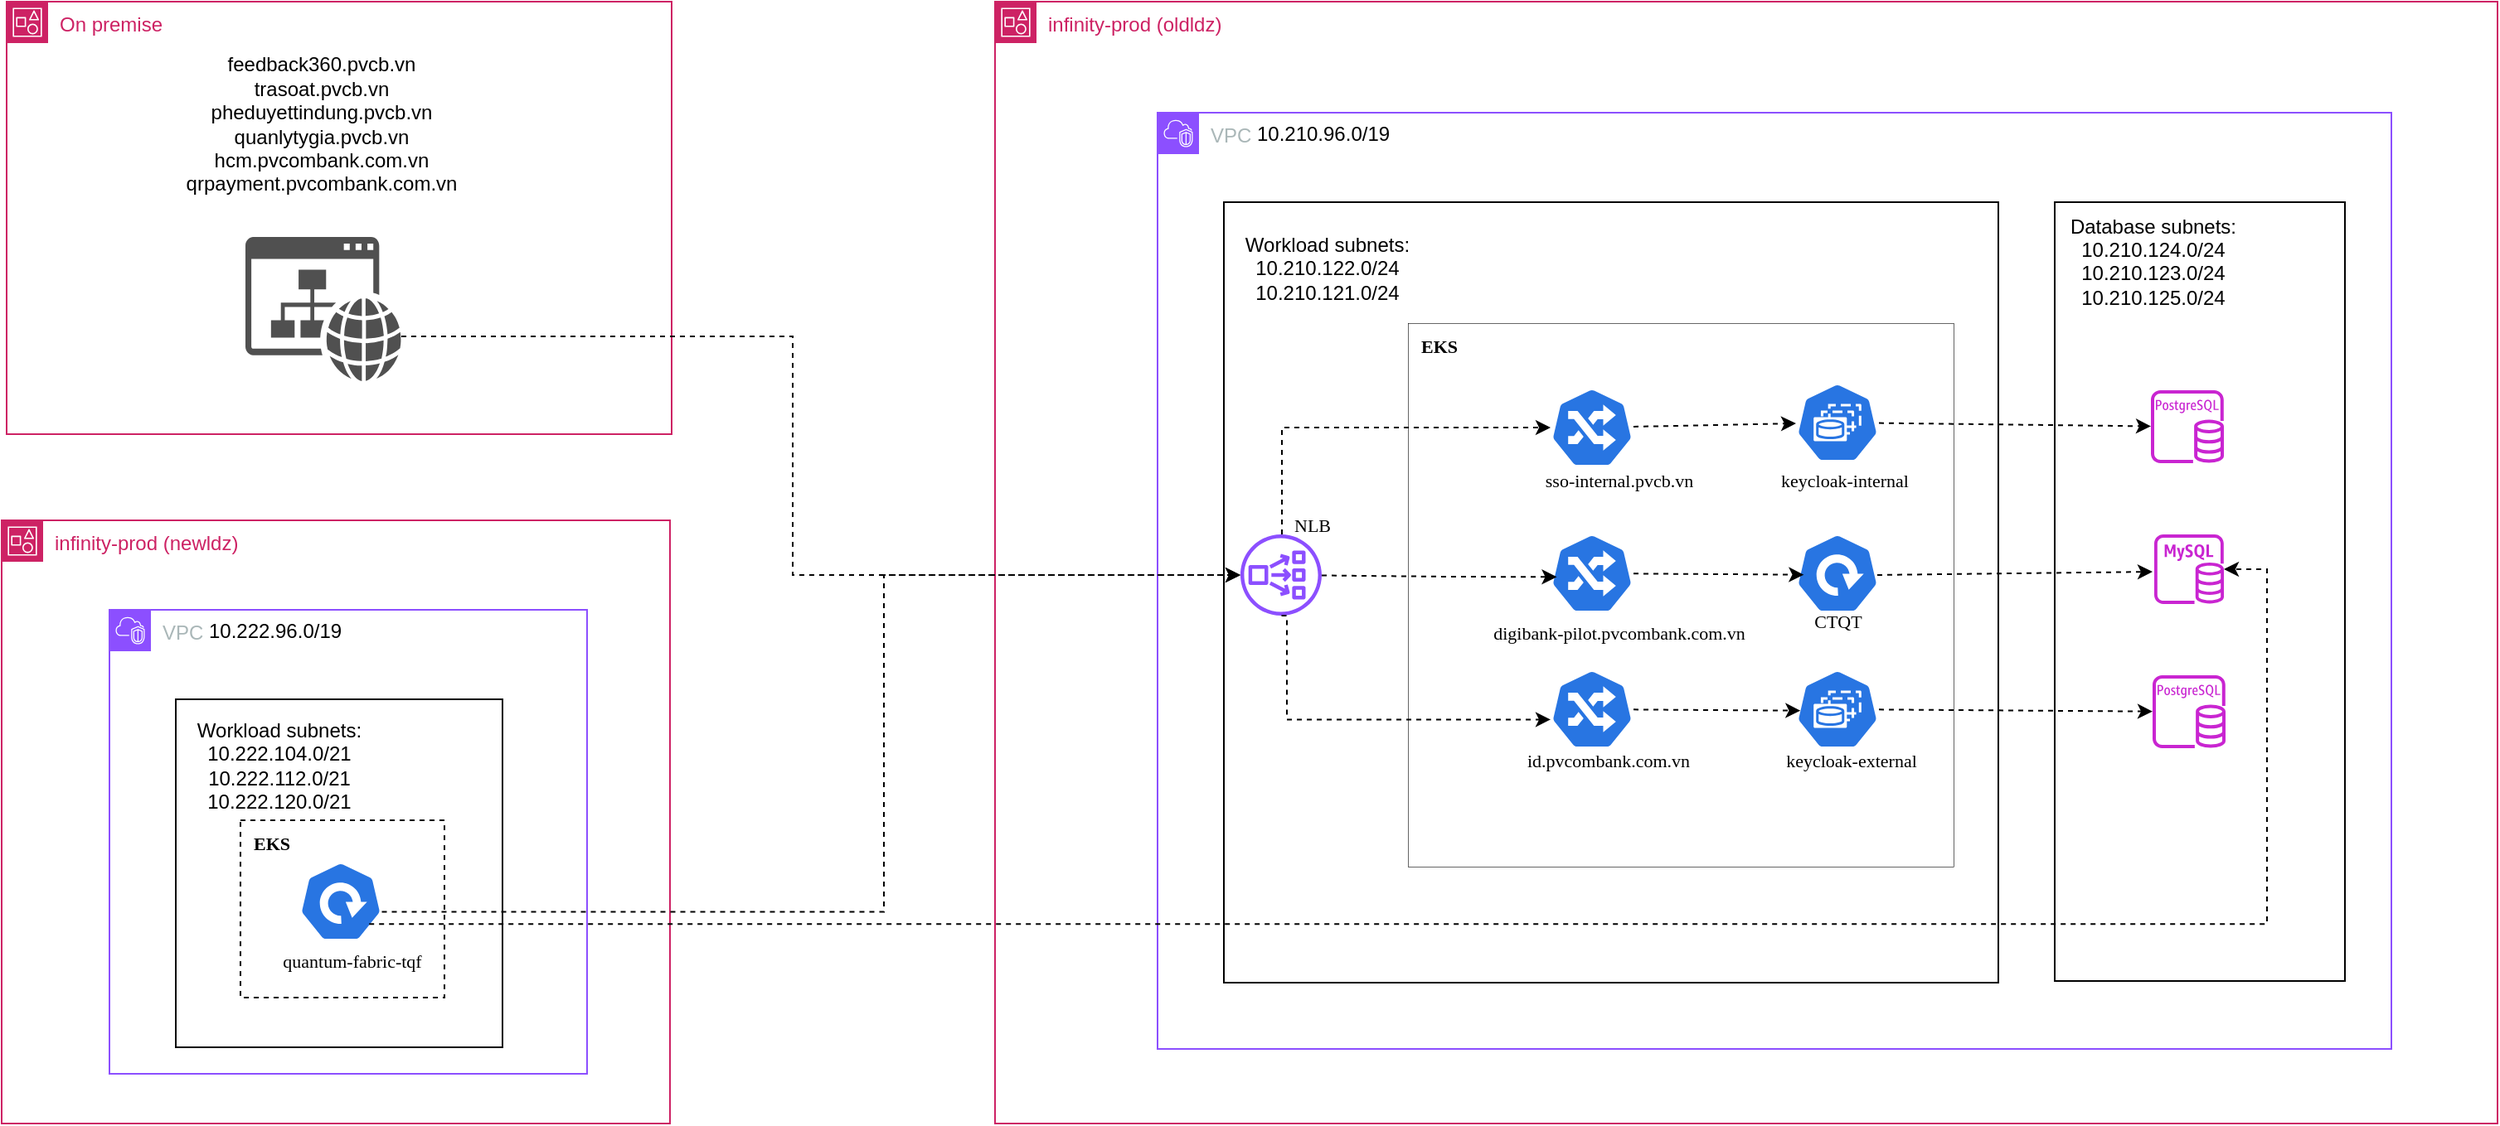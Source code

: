 <mxfile version="28.1.1">
  <diagram name="Page-1" id="SGhcZdJz93ou_s2fV-ue">
    <mxGraphModel dx="2102" dy="946" grid="0" gridSize="10" guides="1" tooltips="1" connect="1" arrows="1" fold="1" page="0" pageScale="1" pageWidth="1100" pageHeight="1700" math="0" shadow="0">
      <root>
        <mxCell id="0" />
        <mxCell id="1" parent="0" />
        <mxCell id="XDubQEGGbLbRsAB4wO10-1" value="On premise" style="points=[[0,0],[0.25,0],[0.5,0],[0.75,0],[1,0],[1,0.25],[1,0.5],[1,0.75],[1,1],[0.75,1],[0.5,1],[0.25,1],[0,1],[0,0.75],[0,0.5],[0,0.25]];outlineConnect=0;gradientColor=none;html=1;whiteSpace=wrap;fontSize=12;fontStyle=0;container=1;pointerEvents=0;collapsible=0;recursiveResize=0;shape=mxgraph.aws4.group;grIcon=mxgraph.aws4.group_account;strokeColor=#CD2264;fillColor=none;verticalAlign=top;align=left;spacingLeft=30;fontColor=#CD2264;dashed=0;" parent="1" vertex="1">
          <mxGeometry x="-36" y="82" width="401" height="261" as="geometry" />
        </mxCell>
        <mxCell id="XDubQEGGbLbRsAB4wO10-40" value="" style="sketch=0;pointerEvents=1;shadow=0;dashed=0;html=1;strokeColor=none;fillColor=#505050;labelPosition=center;verticalLabelPosition=bottom;verticalAlign=top;outlineConnect=0;align=center;shape=mxgraph.office.concepts.website;" parent="XDubQEGGbLbRsAB4wO10-1" vertex="1">
          <mxGeometry x="144" y="142" width="94" height="87" as="geometry" />
        </mxCell>
        <mxCell id="XDubQEGGbLbRsAB4wO10-41" value="&lt;div&gt;feedback360.pvcb.vn&lt;/div&gt;&lt;div&gt;trasoat.pvcb.vn&lt;/div&gt;&lt;div&gt;pheduyettindung.pvcb.vn&lt;/div&gt;&lt;div&gt;quanlytygia.pvcb.vn&lt;/div&gt;&lt;div&gt;hcm.pvcombank.com.vn&lt;/div&gt;&lt;div&gt;qrpayment.pvcombank.com.vn&lt;/div&gt;" style="text;html=1;align=center;verticalAlign=middle;whiteSpace=wrap;rounded=0;" parent="XDubQEGGbLbRsAB4wO10-1" vertex="1">
          <mxGeometry x="111" y="55" width="158" height="38" as="geometry" />
        </mxCell>
        <mxCell id="XDubQEGGbLbRsAB4wO10-2" value="infinity-prod (oldldz)" style="points=[[0,0],[0.25,0],[0.5,0],[0.75,0],[1,0],[1,0.25],[1,0.5],[1,0.75],[1,1],[0.75,1],[0.5,1],[0.25,1],[0,1],[0,0.75],[0,0.5],[0,0.25]];outlineConnect=0;gradientColor=none;html=1;whiteSpace=wrap;fontSize=12;fontStyle=0;container=1;pointerEvents=0;collapsible=0;recursiveResize=0;shape=mxgraph.aws4.group;grIcon=mxgraph.aws4.group_account;strokeColor=#CD2264;fillColor=none;verticalAlign=top;align=left;spacingLeft=30;fontColor=#CD2264;dashed=0;" parent="1" vertex="1">
          <mxGeometry x="560" y="82" width="906" height="677" as="geometry" />
        </mxCell>
        <mxCell id="XDubQEGGbLbRsAB4wO10-3" value="VPC" style="points=[[0,0],[0.25,0],[0.5,0],[0.75,0],[1,0],[1,0.25],[1,0.5],[1,0.75],[1,1],[0.75,1],[0.5,1],[0.25,1],[0,1],[0,0.75],[0,0.5],[0,0.25]];outlineConnect=0;gradientColor=none;html=1;whiteSpace=wrap;fontSize=12;fontStyle=0;container=1;pointerEvents=0;collapsible=0;recursiveResize=0;shape=mxgraph.aws4.group;grIcon=mxgraph.aws4.group_vpc2;strokeColor=#8C4FFF;fillColor=none;verticalAlign=top;align=left;spacingLeft=30;fontColor=#AAB7B8;" parent="XDubQEGGbLbRsAB4wO10-2" vertex="1">
          <mxGeometry x="98" y="67" width="744" height="565" as="geometry" />
        </mxCell>
        <mxCell id="XDubQEGGbLbRsAB4wO10-37" value="" style="rounded=0;whiteSpace=wrap;html=1;" parent="XDubQEGGbLbRsAB4wO10-3" vertex="1">
          <mxGeometry x="541" y="54" width="175" height="470" as="geometry" />
        </mxCell>
        <mxCell id="XDubQEGGbLbRsAB4wO10-34" value="" style="rounded=0;whiteSpace=wrap;html=1;" parent="XDubQEGGbLbRsAB4wO10-3" vertex="1">
          <mxGeometry x="40" y="54" width="467" height="471" as="geometry" />
        </mxCell>
        <mxCell id="XDubQEGGbLbRsAB4wO10-6" value="" style="rounded=0;whiteSpace=wrap;html=1;strokeWidth=0.3;" parent="XDubQEGGbLbRsAB4wO10-3" vertex="1">
          <mxGeometry x="151" y="127" width="329" height="328" as="geometry" />
        </mxCell>
        <mxCell id="XDubQEGGbLbRsAB4wO10-8" value="" style="aspect=fixed;sketch=0;html=1;dashed=0;whitespace=wrap;verticalLabelPosition=bottom;verticalAlign=top;fillColor=#2875E2;strokeColor=#ffffff;points=[[0.005,0.63,0],[0.1,0.2,0],[0.9,0.2,0],[0.5,0,0],[0.995,0.63,0],[0.72,0.99,0],[0.5,1,0],[0.28,0.99,0]];shape=mxgraph.kubernetes.icon2;prIcon=deploy" parent="XDubQEGGbLbRsAB4wO10-3" vertex="1">
          <mxGeometry x="385" y="254" width="50" height="48" as="geometry" />
        </mxCell>
        <mxCell id="XDubQEGGbLbRsAB4wO10-9" value="" style="aspect=fixed;sketch=0;html=1;dashed=0;whitespace=wrap;verticalLabelPosition=bottom;verticalAlign=top;fillColor=#2875E2;strokeColor=#ffffff;points=[[0.005,0.63,0],[0.1,0.2,0],[0.9,0.2,0],[0.5,0,0],[0.995,0.63,0],[0.72,0.99,0],[0.5,1,0],[0.28,0.99,0]];shape=mxgraph.kubernetes.icon2;prIcon=sts" parent="XDubQEGGbLbRsAB4wO10-3" vertex="1">
          <mxGeometry x="385" y="163" width="50" height="48" as="geometry" />
        </mxCell>
        <mxCell id="XDubQEGGbLbRsAB4wO10-10" value="" style="aspect=fixed;sketch=0;html=1;dashed=0;whitespace=wrap;verticalLabelPosition=bottom;verticalAlign=top;fillColor=#2875E2;strokeColor=#ffffff;points=[[0.005,0.63,0],[0.1,0.2,0],[0.9,0.2,0],[0.5,0,0],[0.995,0.63,0],[0.72,0.99,0],[0.5,1,0],[0.28,0.99,0]];shape=mxgraph.kubernetes.icon2;prIcon=sts" parent="XDubQEGGbLbRsAB4wO10-3" vertex="1">
          <mxGeometry x="385" y="336" width="50" height="48" as="geometry" />
        </mxCell>
        <mxCell id="XDubQEGGbLbRsAB4wO10-11" value="" style="aspect=fixed;sketch=0;html=1;dashed=0;whitespace=wrap;verticalLabelPosition=bottom;verticalAlign=top;fillColor=#2875E2;strokeColor=#ffffff;points=[[0.005,0.63,0],[0.1,0.2,0],[0.9,0.2,0],[0.5,0,0],[0.995,0.63,0],[0.72,0.99,0],[0.5,1,0],[0.28,0.99,0]];shape=mxgraph.kubernetes.icon2;prIcon=ing" parent="XDubQEGGbLbRsAB4wO10-3" vertex="1">
          <mxGeometry x="237" y="166" width="50" height="48" as="geometry" />
        </mxCell>
        <mxCell id="XDubQEGGbLbRsAB4wO10-12" value="" style="aspect=fixed;sketch=0;html=1;dashed=0;whitespace=wrap;verticalLabelPosition=bottom;verticalAlign=top;fillColor=#2875E2;strokeColor=#ffffff;points=[[0.005,0.63,0],[0.1,0.2,0],[0.9,0.2,0],[0.5,0,0],[0.995,0.63,0],[0.72,0.99,0],[0.5,1,0],[0.28,0.99,0]];shape=mxgraph.kubernetes.icon2;prIcon=ing" parent="XDubQEGGbLbRsAB4wO10-3" vertex="1">
          <mxGeometry x="237" y="254" width="50" height="48" as="geometry" />
        </mxCell>
        <mxCell id="XDubQEGGbLbRsAB4wO10-13" value="" style="aspect=fixed;sketch=0;html=1;dashed=0;whitespace=wrap;verticalLabelPosition=bottom;verticalAlign=top;fillColor=#2875E2;strokeColor=#ffffff;points=[[0.005,0.63,0],[0.1,0.2,0],[0.9,0.2,0],[0.5,0,0],[0.995,0.63,0],[0.72,0.99,0],[0.5,1,0],[0.28,0.99,0]];shape=mxgraph.kubernetes.icon2;prIcon=ing" parent="XDubQEGGbLbRsAB4wO10-3" vertex="1">
          <mxGeometry x="237" y="336" width="50" height="48" as="geometry" />
        </mxCell>
        <mxCell id="XDubQEGGbLbRsAB4wO10-14" value="" style="sketch=0;outlineConnect=0;fontColor=#232F3E;gradientColor=none;fillColor=#C925D1;strokeColor=none;dashed=0;verticalLabelPosition=bottom;verticalAlign=top;align=center;html=1;fontSize=12;fontStyle=0;aspect=fixed;pointerEvents=1;shape=mxgraph.aws4.rds_mysql_instance;" parent="XDubQEGGbLbRsAB4wO10-3" vertex="1">
          <mxGeometry x="601" y="254.5" width="42" height="42" as="geometry" />
        </mxCell>
        <mxCell id="XDubQEGGbLbRsAB4wO10-15" value="" style="sketch=0;outlineConnect=0;fontColor=#232F3E;gradientColor=none;fillColor=#C925D1;strokeColor=none;dashed=0;verticalLabelPosition=bottom;verticalAlign=top;align=center;html=1;fontSize=12;fontStyle=0;aspect=fixed;pointerEvents=1;shape=mxgraph.aws4.rds_postgresql_instance;" parent="XDubQEGGbLbRsAB4wO10-3" vertex="1">
          <mxGeometry x="599" y="167.5" width="44" height="44" as="geometry" />
        </mxCell>
        <mxCell id="XDubQEGGbLbRsAB4wO10-16" value="" style="sketch=0;outlineConnect=0;fontColor=#232F3E;gradientColor=none;fillColor=#C925D1;strokeColor=none;dashed=0;verticalLabelPosition=bottom;verticalAlign=top;align=center;html=1;fontSize=12;fontStyle=0;aspect=fixed;pointerEvents=1;shape=mxgraph.aws4.rds_postgresql_instance;" parent="XDubQEGGbLbRsAB4wO10-3" vertex="1">
          <mxGeometry x="600" y="339.5" width="44" height="44" as="geometry" />
        </mxCell>
        <mxCell id="XDubQEGGbLbRsAB4wO10-17" value="" style="sketch=0;outlineConnect=0;fontColor=#232F3E;gradientColor=none;fillColor=#8C4FFF;strokeColor=none;dashed=0;verticalLabelPosition=bottom;verticalAlign=top;align=center;html=1;fontSize=12;fontStyle=0;aspect=fixed;pointerEvents=1;shape=mxgraph.aws4.network_load_balancer;" parent="XDubQEGGbLbRsAB4wO10-3" vertex="1">
          <mxGeometry x="50" y="254.5" width="49" height="49" as="geometry" />
        </mxCell>
        <mxCell id="XDubQEGGbLbRsAB4wO10-19" value="&lt;span style=&quot;font-family: Calibri; white-space-collapse: preserve; background-color: rgb(255, 255, 255);&quot;&gt;sso-internal.pvcb.vn&lt;/span&gt;" style="text;html=1;align=center;verticalAlign=middle;whiteSpace=wrap;rounded=0;fontSize=11;" parent="XDubQEGGbLbRsAB4wO10-3" vertex="1">
          <mxGeometry x="213" y="207" width="131" height="29" as="geometry" />
        </mxCell>
        <mxCell id="XDubQEGGbLbRsAB4wO10-20" value="&lt;span style=&quot;font-family: Calibri; white-space-collapse: preserve; background-color: rgb(255, 255, 255);&quot;&gt;id.pvcombank.com.vn&lt;/span&gt;" style="text;html=1;align=center;verticalAlign=middle;whiteSpace=wrap;rounded=0;fontSize=11;" parent="XDubQEGGbLbRsAB4wO10-3" vertex="1">
          <mxGeometry x="242" y="376" width="60" height="30" as="geometry" />
        </mxCell>
        <mxCell id="XDubQEGGbLbRsAB4wO10-21" value="&lt;span style=&quot;font-family: Calibri; white-space-collapse: preserve; background-color: rgb(255, 255, 255);&quot;&gt;keycloak-internal&lt;/span&gt;" style="text;html=1;align=center;verticalAlign=middle;whiteSpace=wrap;rounded=0;fontSize=11;" parent="XDubQEGGbLbRsAB4wO10-3" vertex="1">
          <mxGeometry x="363" y="207" width="103" height="29" as="geometry" />
        </mxCell>
        <mxCell id="XDubQEGGbLbRsAB4wO10-22" value="&lt;font face=&quot;Calibri&quot;&gt;&lt;span style=&quot;white-space-collapse: preserve; background-color: rgb(255, 255, 255);&quot;&gt;keycloak-external&lt;/span&gt;&lt;/font&gt;" style="text;html=1;align=center;verticalAlign=middle;whiteSpace=wrap;rounded=0;fontSize=11;" parent="XDubQEGGbLbRsAB4wO10-3" vertex="1">
          <mxGeometry x="376" y="376" width="85" height="30" as="geometry" />
        </mxCell>
        <mxCell id="XDubQEGGbLbRsAB4wO10-23" value="&lt;font face=&quot;Calibri&quot;&gt;&lt;span style=&quot;white-space-collapse: preserve; background-color: rgb(255, 255, 255);&quot;&gt;CTQT&lt;/span&gt;&lt;/font&gt;" style="text;html=1;align=center;verticalAlign=middle;whiteSpace=wrap;rounded=0;fontSize=11;" parent="XDubQEGGbLbRsAB4wO10-3" vertex="1">
          <mxGeometry x="367.5" y="292" width="85" height="30" as="geometry" />
        </mxCell>
        <mxCell id="XDubQEGGbLbRsAB4wO10-24" value="&lt;span style=&quot;font-family: Calibri; white-space-collapse: preserve; background-color: rgb(255, 255, 255);&quot;&gt;digibank-pilot.pvcombank.com.vn&lt;/span&gt;" style="text;html=1;align=center;verticalAlign=middle;whiteSpace=wrap;rounded=0;fontSize=11;" parent="XDubQEGGbLbRsAB4wO10-3" vertex="1">
          <mxGeometry x="201" y="299" width="155" height="30" as="geometry" />
        </mxCell>
        <mxCell id="XDubQEGGbLbRsAB4wO10-25" value="" style="endArrow=classic;html=1;rounded=0;dashed=1;edgeStyle=elbowEdgeStyle;" parent="XDubQEGGbLbRsAB4wO10-3" source="XDubQEGGbLbRsAB4wO10-17" target="XDubQEGGbLbRsAB4wO10-11" edge="1">
          <mxGeometry width="50" height="50" relative="1" as="geometry">
            <mxPoint x="194" y="302" as="sourcePoint" />
            <mxPoint x="244" y="252" as="targetPoint" />
            <Array as="points">
              <mxPoint x="75" y="190" />
            </Array>
          </mxGeometry>
        </mxCell>
        <mxCell id="XDubQEGGbLbRsAB4wO10-26" value="" style="endArrow=classic;html=1;rounded=0;entryX=0.075;entryY=0.545;entryDx=0;entryDy=0;entryPerimeter=0;endFill=1;dashed=1;" parent="XDubQEGGbLbRsAB4wO10-3" source="XDubQEGGbLbRsAB4wO10-17" target="XDubQEGGbLbRsAB4wO10-12" edge="1">
          <mxGeometry width="50" height="50" relative="1" as="geometry">
            <mxPoint x="145" y="349" as="sourcePoint" />
            <mxPoint x="215" y="284" as="targetPoint" />
            <Array as="points">
              <mxPoint x="175" y="280" />
            </Array>
          </mxGeometry>
        </mxCell>
        <mxCell id="XDubQEGGbLbRsAB4wO10-27" value="" style="endArrow=classic;html=1;rounded=0;entryX=0.005;entryY=0.63;entryDx=0;entryDy=0;entryPerimeter=0;dashed=1;edgeStyle=elbowEdgeStyle;" parent="XDubQEGGbLbRsAB4wO10-3" edge="1">
          <mxGeometry width="50" height="50" relative="1" as="geometry">
            <mxPoint x="74.75" y="303.5" as="sourcePoint" />
            <mxPoint x="237.0" y="366.24" as="targetPoint" />
            <Array as="points">
              <mxPoint x="78" y="374" />
            </Array>
          </mxGeometry>
        </mxCell>
        <mxCell id="XDubQEGGbLbRsAB4wO10-28" value="" style="endArrow=classic;html=1;rounded=0;dashed=1;" parent="XDubQEGGbLbRsAB4wO10-3" source="XDubQEGGbLbRsAB4wO10-11" target="XDubQEGGbLbRsAB4wO10-9" edge="1">
          <mxGeometry width="50" height="50" relative="1" as="geometry">
            <mxPoint x="145" y="211" as="sourcePoint" />
            <mxPoint x="195" y="161" as="targetPoint" />
          </mxGeometry>
        </mxCell>
        <mxCell id="XDubQEGGbLbRsAB4wO10-29" value="" style="endArrow=classic;html=1;rounded=0;entryX=0.094;entryY=0.517;entryDx=0;entryDy=0;entryPerimeter=0;dashed=1;" parent="XDubQEGGbLbRsAB4wO10-3" source="XDubQEGGbLbRsAB4wO10-12" target="XDubQEGGbLbRsAB4wO10-8" edge="1">
          <mxGeometry width="50" height="50" relative="1" as="geometry">
            <mxPoint x="334" y="275" as="sourcePoint" />
            <mxPoint x="432" y="274" as="targetPoint" />
          </mxGeometry>
        </mxCell>
        <mxCell id="XDubQEGGbLbRsAB4wO10-30" value="" style="endArrow=classic;html=1;rounded=0;entryX=0.053;entryY=0.518;entryDx=0;entryDy=0;entryPerimeter=0;dashed=1;" parent="XDubQEGGbLbRsAB4wO10-3" source="XDubQEGGbLbRsAB4wO10-13" target="XDubQEGGbLbRsAB4wO10-10" edge="1">
          <mxGeometry width="50" height="50" relative="1" as="geometry">
            <mxPoint x="321" y="360" as="sourcePoint" />
            <mxPoint x="419" y="359" as="targetPoint" />
          </mxGeometry>
        </mxCell>
        <mxCell id="XDubQEGGbLbRsAB4wO10-31" value="" style="endArrow=classic;html=1;rounded=0;dashed=1;" parent="XDubQEGGbLbRsAB4wO10-3" source="XDubQEGGbLbRsAB4wO10-9" target="XDubQEGGbLbRsAB4wO10-15" edge="1">
          <mxGeometry width="50" height="50" relative="1" as="geometry">
            <mxPoint x="273" y="269" as="sourcePoint" />
            <mxPoint x="323" y="219" as="targetPoint" />
          </mxGeometry>
        </mxCell>
        <mxCell id="XDubQEGGbLbRsAB4wO10-32" value="" style="endArrow=classic;html=1;rounded=0;dashed=1;" parent="XDubQEGGbLbRsAB4wO10-3" edge="1">
          <mxGeometry width="50" height="50" relative="1" as="geometry">
            <mxPoint x="434" y="278.975" as="sourcePoint" />
            <mxPoint x="600" y="277.018" as="targetPoint" />
          </mxGeometry>
        </mxCell>
        <mxCell id="XDubQEGGbLbRsAB4wO10-33" value="" style="endArrow=classic;html=1;rounded=0;dashed=1;" parent="XDubQEGGbLbRsAB4wO10-3" source="XDubQEGGbLbRsAB4wO10-10" target="XDubQEGGbLbRsAB4wO10-16" edge="1">
          <mxGeometry width="50" height="50" relative="1" as="geometry">
            <mxPoint x="455" y="350" as="sourcePoint" />
            <mxPoint x="557" y="353" as="targetPoint" />
          </mxGeometry>
        </mxCell>
        <mxCell id="XDubQEGGbLbRsAB4wO10-35" value="Workload subnets:&lt;div&gt;&lt;div data-testid=&quot;column-value&quot;&gt;&lt;span class=&quot;awsui_root_5a145_lf5uo_9 awsui_root_ljpwc_30z5b_5&quot;&gt;&lt;span class=&quot;awsui_inline-container_5a145_lf5uo_13&quot;&gt;&lt;span class=&quot;awsui_inline-container-trigger_5a145_lf5uo_16&quot;&gt;&lt;span class=&quot;awsui_root_xjuzf_lx24u_547 awsui_no-wrap_xjuzf_lx24u_579&quot;&gt;&lt;span id=&quot;23-1756096218767-8864&quot; class=&quot;awsui_trigger_xjuzf_lx24u_587&quot;&gt;&lt;/span&gt;&lt;/span&gt;&lt;/span&gt;&lt;span class=&quot;awsui_text-to-display_ljpwc_30z5b_13 awsui_text-to-copy_ljpwc_30z5b_9&quot;&gt;10.210.122.0/24&lt;/span&gt;&lt;/span&gt;&lt;/span&gt;&lt;/div&gt;&lt;/div&gt;&lt;div&gt;&lt;span style=&quot;background-color: transparent; color: light-dark(rgb(0, 0, 0), rgb(255, 255, 255));&quot;&gt;10.210.121.0/24&lt;/span&gt;&lt;/div&gt;" style="text;html=1;align=center;verticalAlign=middle;whiteSpace=wrap;rounded=0;" parent="XDubQEGGbLbRsAB4wO10-3" vertex="1">
          <mxGeometry x="35" y="61" width="135" height="66" as="geometry" />
        </mxCell>
        <mxCell id="XDubQEGGbLbRsAB4wO10-36" value="&lt;font face=&quot;Calibri&quot;&gt;&lt;span style=&quot;white-space-collapse: preserve; background-color: rgb(255, 255, 255);&quot;&gt;EKS&lt;/span&gt;&lt;/font&gt;" style="text;html=1;align=center;verticalAlign=middle;whiteSpace=wrap;rounded=0;fontSize=11;fontStyle=1" parent="XDubQEGGbLbRsAB4wO10-3" vertex="1">
          <mxGeometry x="142" y="130" width="56" height="22" as="geometry" />
        </mxCell>
        <mxCell id="XDubQEGGbLbRsAB4wO10-38" value="Database subnets:&lt;div&gt;10.210.124.0/24&lt;/div&gt;&lt;div&gt;&lt;span style=&quot;background-color: transparent; color: light-dark(rgb(0, 0, 0), rgb(255, 255, 255));&quot;&gt;10.210.123.0/24&lt;/span&gt;&lt;/div&gt;&lt;div&gt;10.210.125.0/24&lt;/div&gt;&lt;div&gt;&lt;br&gt;&lt;/div&gt;" style="text;html=1;align=center;verticalAlign=middle;whiteSpace=wrap;rounded=0;" parent="XDubQEGGbLbRsAB4wO10-3" vertex="1">
          <mxGeometry x="533" y="64" width="135" height="66" as="geometry" />
        </mxCell>
        <mxCell id="XDubQEGGbLbRsAB4wO10-39" value="10.210.96.0/19" style="text;html=1;align=center;verticalAlign=middle;whiteSpace=wrap;rounded=0;" parent="XDubQEGGbLbRsAB4wO10-3" vertex="1">
          <mxGeometry x="70" y="-2" width="60" height="30" as="geometry" />
        </mxCell>
        <mxCell id="wW-d9mhcZZWGeYWjT7kR-6" value="&lt;font face=&quot;Calibri&quot;&gt;&lt;span style=&quot;white-space-collapse: preserve; background-color: rgb(255, 255, 255);&quot;&gt;NLB&lt;/span&gt;&lt;/font&gt;" style="text;html=1;align=center;verticalAlign=middle;whiteSpace=wrap;rounded=0;fontSize=11;" parent="XDubQEGGbLbRsAB4wO10-3" vertex="1">
          <mxGeometry x="70" y="240" width="47" height="17" as="geometry" />
        </mxCell>
        <mxCell id="XDubQEGGbLbRsAB4wO10-42" value="" style="endArrow=classic;html=1;rounded=0;dashed=1;edgeStyle=elbowEdgeStyle;" parent="1" source="XDubQEGGbLbRsAB4wO10-40" target="XDubQEGGbLbRsAB4wO10-17" edge="1">
          <mxGeometry width="50" height="50" relative="1" as="geometry">
            <mxPoint x="613" y="429" as="sourcePoint" />
            <mxPoint x="663" y="379" as="targetPoint" />
            <Array as="points">
              <mxPoint x="438" y="284" />
            </Array>
          </mxGeometry>
        </mxCell>
        <mxCell id="KcykMWoO6xPb_4No1DQT-37" value="infinity-prod (newldz)" style="points=[[0,0],[0.25,0],[0.5,0],[0.75,0],[1,0],[1,0.25],[1,0.5],[1,0.75],[1,1],[0.75,1],[0.5,1],[0.25,1],[0,1],[0,0.75],[0,0.5],[0,0.25]];outlineConnect=0;gradientColor=none;html=1;whiteSpace=wrap;fontSize=12;fontStyle=0;container=1;pointerEvents=0;collapsible=0;recursiveResize=0;shape=mxgraph.aws4.group;grIcon=mxgraph.aws4.group_account;strokeColor=#CD2264;fillColor=none;verticalAlign=top;align=left;spacingLeft=30;fontColor=#CD2264;dashed=0;" vertex="1" parent="1">
          <mxGeometry x="-39" y="395" width="403" height="364" as="geometry" />
        </mxCell>
        <mxCell id="KcykMWoO6xPb_4No1DQT-38" value="VPC" style="points=[[0,0],[0.25,0],[0.5,0],[0.75,0],[1,0],[1,0.25],[1,0.5],[1,0.75],[1,1],[0.75,1],[0.5,1],[0.25,1],[0,1],[0,0.75],[0,0.5],[0,0.25]];outlineConnect=0;gradientColor=none;html=1;whiteSpace=wrap;fontSize=12;fontStyle=0;container=1;pointerEvents=0;collapsible=0;recursiveResize=0;shape=mxgraph.aws4.group;grIcon=mxgraph.aws4.group_vpc2;strokeColor=#8C4FFF;fillColor=none;verticalAlign=top;align=left;spacingLeft=30;fontColor=#AAB7B8;" vertex="1" parent="KcykMWoO6xPb_4No1DQT-37">
          <mxGeometry x="65" y="54" width="288" height="280" as="geometry" />
        </mxCell>
        <mxCell id="KcykMWoO6xPb_4No1DQT-40" value="" style="rounded=0;whiteSpace=wrap;html=1;" vertex="1" parent="KcykMWoO6xPb_4No1DQT-38">
          <mxGeometry x="40" y="54" width="197" height="210" as="geometry" />
        </mxCell>
        <mxCell id="KcykMWoO6xPb_4No1DQT-41" value="" style="rounded=0;whiteSpace=wrap;html=1;dashed=1;" vertex="1" parent="KcykMWoO6xPb_4No1DQT-38">
          <mxGeometry x="79" y="127" width="123" height="107" as="geometry" />
        </mxCell>
        <mxCell id="KcykMWoO6xPb_4No1DQT-42" value="" style="aspect=fixed;sketch=0;html=1;dashed=0;whitespace=wrap;verticalLabelPosition=bottom;verticalAlign=top;fillColor=#2875E2;strokeColor=#ffffff;points=[[0.005,0.63,0],[0.1,0.2,0],[0.9,0.2,0],[0.5,0,0],[0.995,0.63,0],[0.72,0.99,0],[0.5,1,0],[0.28,0.99,0]];shape=mxgraph.kubernetes.icon2;prIcon=deploy" vertex="1" parent="KcykMWoO6xPb_4No1DQT-38">
          <mxGeometry x="114.5" y="152" width="50" height="48" as="geometry" />
        </mxCell>
        <mxCell id="KcykMWoO6xPb_4No1DQT-56" value="&lt;font face=&quot;Calibri&quot;&gt;&lt;span style=&quot;white-space-collapse: preserve; background-color: rgb(255, 255, 255);&quot;&gt;quantum-fabric-tqf&lt;/span&gt;&lt;/font&gt;" style="text;html=1;align=center;verticalAlign=middle;whiteSpace=wrap;rounded=0;fontSize=11;" vertex="1" parent="KcykMWoO6xPb_4No1DQT-38">
          <mxGeometry x="92.5" y="192" width="107" height="39" as="geometry" />
        </mxCell>
        <mxCell id="KcykMWoO6xPb_4No1DQT-67" value="Workload subnets:&lt;div&gt;&lt;div data-testid=&quot;column-value&quot;&gt;&lt;div&gt;10.222.104.0/21&lt;/div&gt;&lt;div&gt;10.222.112.0/21&lt;/div&gt;&lt;div&gt;10.222.120.0/21&lt;/div&gt;&lt;/div&gt;&lt;/div&gt;" style="text;html=1;align=center;verticalAlign=middle;whiteSpace=wrap;rounded=0;" vertex="1" parent="KcykMWoO6xPb_4No1DQT-38">
          <mxGeometry x="35" y="61" width="135" height="66" as="geometry" />
        </mxCell>
        <mxCell id="KcykMWoO6xPb_4No1DQT-68" value="&lt;font face=&quot;Calibri&quot;&gt;&lt;span style=&quot;white-space-collapse: preserve; background-color: rgb(255, 255, 255);&quot;&gt;EKS&lt;/span&gt;&lt;/font&gt;" style="text;html=1;align=center;verticalAlign=middle;whiteSpace=wrap;rounded=0;fontSize=11;fontStyle=1" vertex="1" parent="KcykMWoO6xPb_4No1DQT-38">
          <mxGeometry x="70" y="130" width="56" height="22" as="geometry" />
        </mxCell>
        <mxCell id="KcykMWoO6xPb_4No1DQT-70" value="10.222.96.0/19" style="text;html=1;align=center;verticalAlign=middle;whiteSpace=wrap;rounded=0;" vertex="1" parent="KcykMWoO6xPb_4No1DQT-38">
          <mxGeometry x="70" y="-2" width="60" height="30" as="geometry" />
        </mxCell>
        <mxCell id="KcykMWoO6xPb_4No1DQT-72" value="" style="endArrow=classic;html=1;rounded=0;exitX=0.995;exitY=0.63;exitDx=0;exitDy=0;exitPerimeter=0;edgeStyle=elbowEdgeStyle;dashed=1;" edge="1" parent="1" source="KcykMWoO6xPb_4No1DQT-42" target="XDubQEGGbLbRsAB4wO10-17">
          <mxGeometry width="50" height="50" relative="1" as="geometry">
            <mxPoint x="508" y="494" as="sourcePoint" />
            <mxPoint x="558" y="444" as="targetPoint" />
            <Array as="points">
              <mxPoint x="493" y="532" />
            </Array>
          </mxGeometry>
        </mxCell>
        <mxCell id="KcykMWoO6xPb_4No1DQT-73" value="" style="endArrow=classic;html=1;rounded=0;exitX=0.599;exitY=-0.061;exitDx=0;exitDy=0;edgeStyle=elbowEdgeStyle;exitPerimeter=0;dashed=1;" edge="1" parent="1" source="KcykMWoO6xPb_4No1DQT-56" target="XDubQEGGbLbRsAB4wO10-14">
          <mxGeometry width="50" height="50" relative="1" as="geometry">
            <mxPoint x="508" y="600" as="sourcePoint" />
            <mxPoint x="558" y="550" as="targetPoint" />
            <Array as="points">
              <mxPoint x="1327" y="702" />
            </Array>
          </mxGeometry>
        </mxCell>
      </root>
    </mxGraphModel>
  </diagram>
</mxfile>
